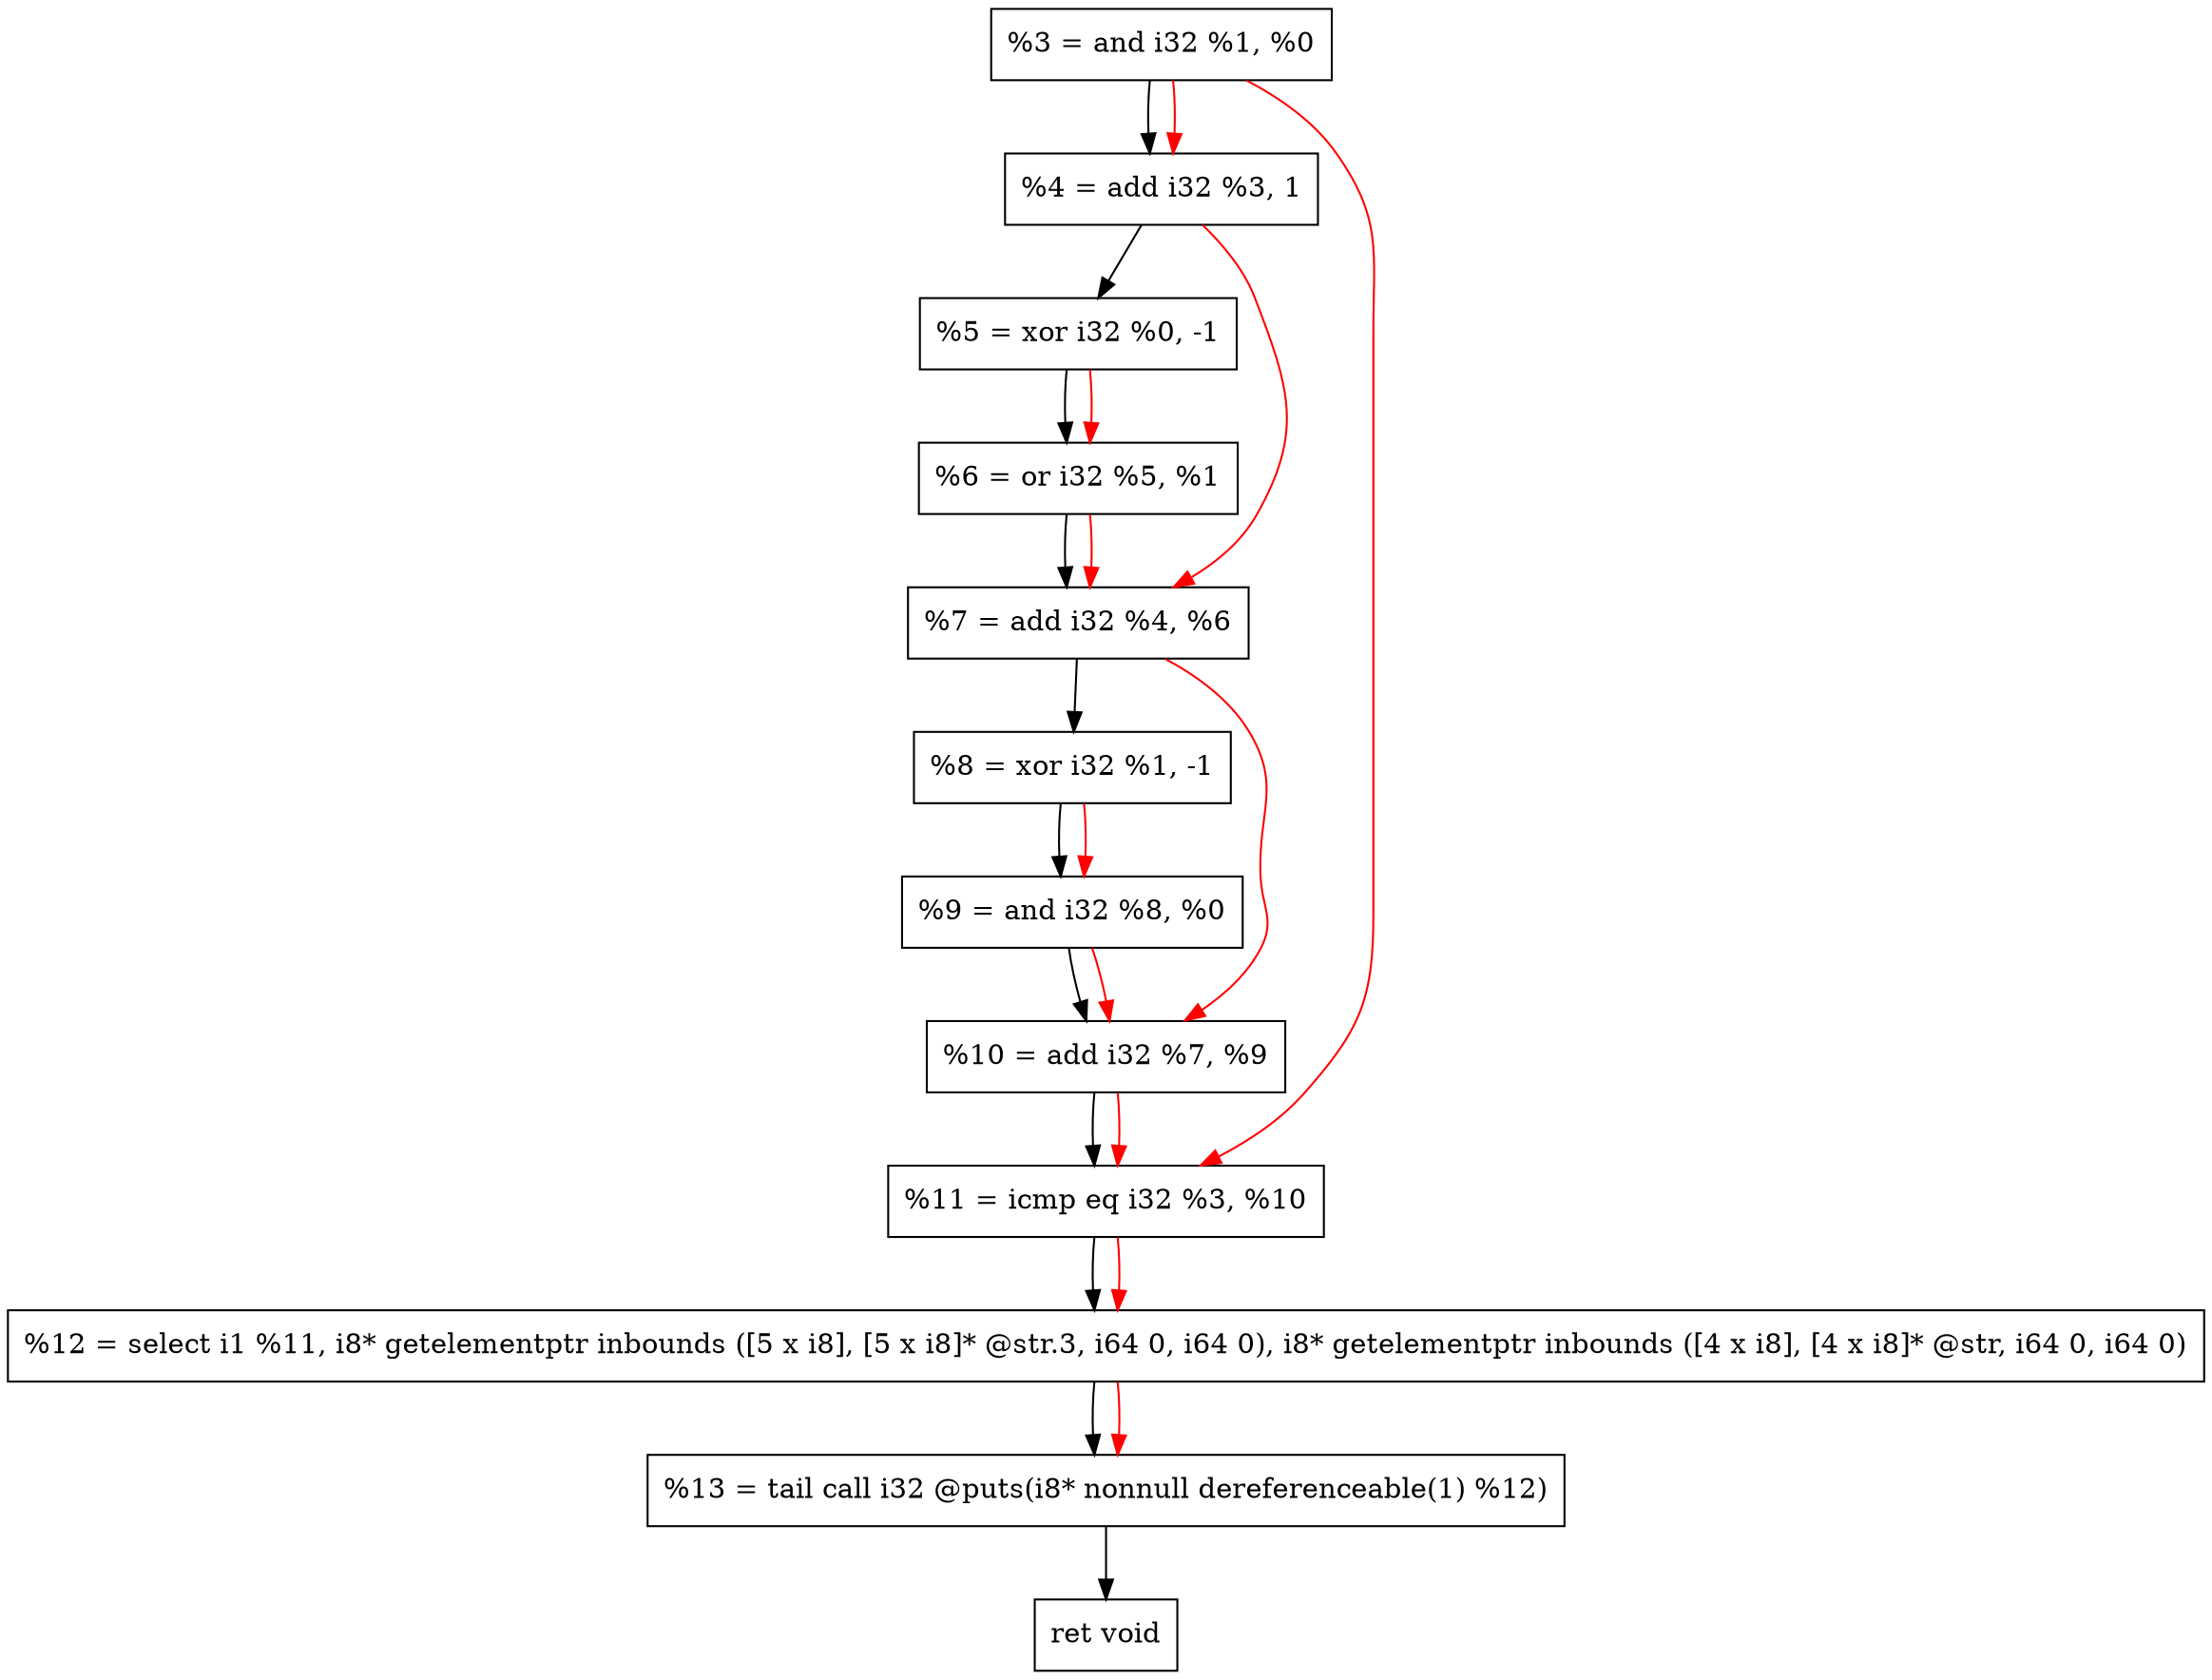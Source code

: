 digraph "DFG for'crackme' function" {
	Node0x24a9270[shape=record, label="  %3 = and i32 %1, %0"];
	Node0x24a9920[shape=record, label="  %4 = add i32 %3, 1"];
	Node0x24a99e0[shape=record, label="  %5 = xor i32 %0, -1"];
	Node0x24a9a50[shape=record, label="  %6 = or i32 %5, %1"];
	Node0x24a9ac0[shape=record, label="  %7 = add i32 %4, %6"];
	Node0x24a9b30[shape=record, label="  %8 = xor i32 %1, -1"];
	Node0x24a9ba0[shape=record, label="  %9 = and i32 %8, %0"];
	Node0x24a9c10[shape=record, label="  %10 = add i32 %7, %9"];
	Node0x24a9c80[shape=record, label="  %11 = icmp eq i32 %3, %10"];
	Node0x244a388[shape=record, label="  %12 = select i1 %11, i8* getelementptr inbounds ([5 x i8], [5 x i8]* @str.3, i64 0, i64 0), i8* getelementptr inbounds ([4 x i8], [4 x i8]* @str, i64 0, i64 0)"];
	Node0x24aa120[shape=record, label="  %13 = tail call i32 @puts(i8* nonnull dereferenceable(1) %12)"];
	Node0x24aa170[shape=record, label="  ret void"];
	Node0x24a9270 -> Node0x24a9920;
	Node0x24a9920 -> Node0x24a99e0;
	Node0x24a99e0 -> Node0x24a9a50;
	Node0x24a9a50 -> Node0x24a9ac0;
	Node0x24a9ac0 -> Node0x24a9b30;
	Node0x24a9b30 -> Node0x24a9ba0;
	Node0x24a9ba0 -> Node0x24a9c10;
	Node0x24a9c10 -> Node0x24a9c80;
	Node0x24a9c80 -> Node0x244a388;
	Node0x244a388 -> Node0x24aa120;
	Node0x24aa120 -> Node0x24aa170;
edge [color=red]
	Node0x24a9270 -> Node0x24a9920;
	Node0x24a99e0 -> Node0x24a9a50;
	Node0x24a9920 -> Node0x24a9ac0;
	Node0x24a9a50 -> Node0x24a9ac0;
	Node0x24a9b30 -> Node0x24a9ba0;
	Node0x24a9ac0 -> Node0x24a9c10;
	Node0x24a9ba0 -> Node0x24a9c10;
	Node0x24a9270 -> Node0x24a9c80;
	Node0x24a9c10 -> Node0x24a9c80;
	Node0x24a9c80 -> Node0x244a388;
	Node0x244a388 -> Node0x24aa120;
}
